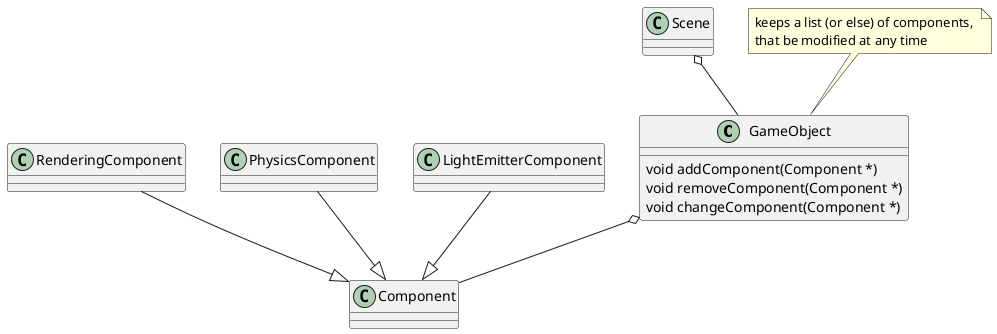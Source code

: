 @startuml

class GameObject{
      void addComponent(Component *)
      void removeComponent(Component *)
      void changeComponent(Component *)
}


Scene o-- GameObject
GameObject o-- Component
RenderingComponent --|> Component
PhysicsComponent --|> Component
LightEmitterComponent --|> Component

note "keeps a list (or else) of components, \nthat be modified at any time" as CompStruct

CompStruct .. GameObject

@enduml
